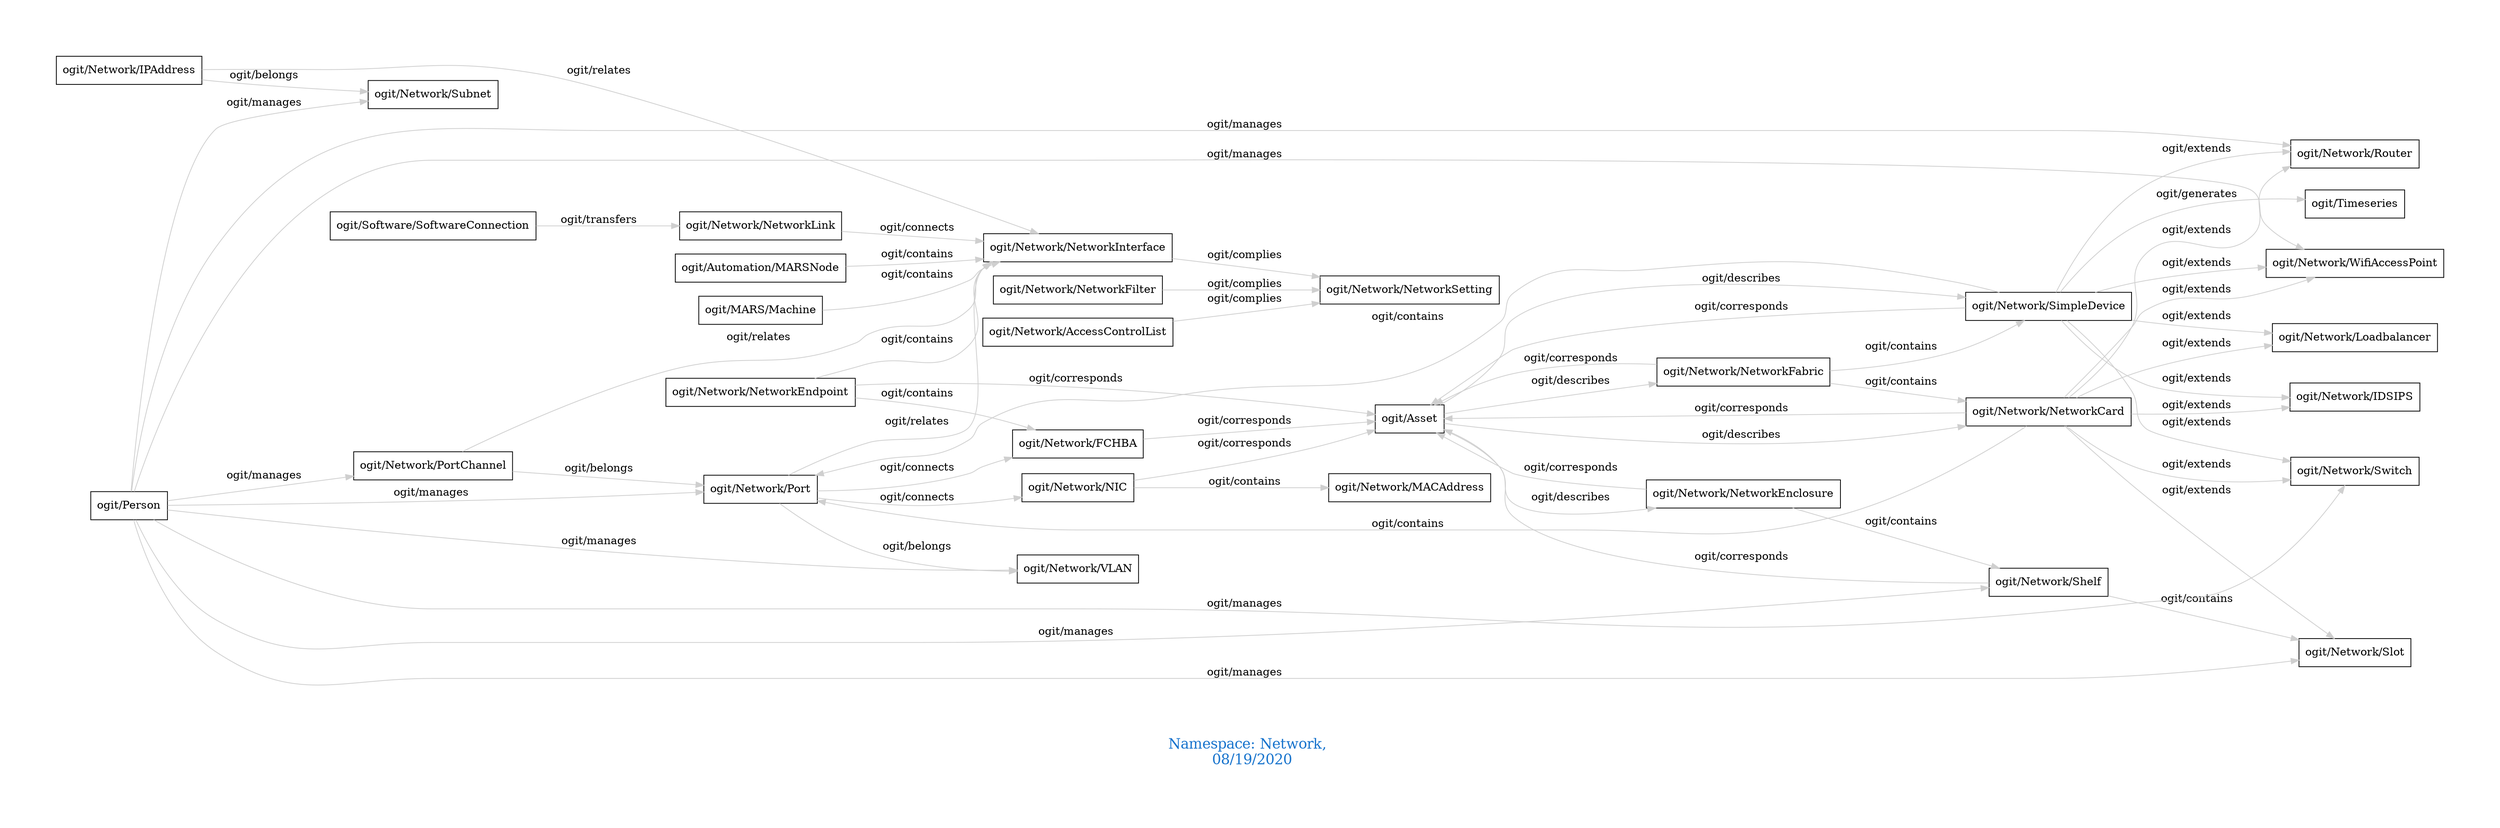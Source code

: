 digraph OGIT_ontology {
 graph [ rankdir= LR,pad=1 
fontsize = 18,
fontcolor= dodgerblue3,label = "\n\n\nNamespace: Network, \n 08/19/2020"];
node[shape=polygon];
edge [  color="gray81"];

   "ogit/Automation/MARSNode" -> "ogit/Network/NetworkInterface" [label="   ogit/contains    "];
   "ogit/MARS/Machine" -> "ogit/Network/NetworkInterface" [label="   ogit/contains    "];
   "ogit/Network/NIC" -> "ogit/Network/MACAddress" [label="   ogit/contains    "];
   "ogit/Network/NetworkCard" -> "ogit/Network/Port" [label="   ogit/contains    "];
   "ogit/Network/NetworkEnclosure" -> "ogit/Network/Shelf" [label="   ogit/contains    "];
   "ogit/Network/NetworkEndpoint" -> "ogit/Network/NetworkInterface" [label="   ogit/contains    "];
   "ogit/Network/NetworkEndpoint" -> "ogit/Network/FCHBA" [label="   ogit/contains    "];
   "ogit/Network/NetworkFabric" -> "ogit/Network/SimpleDevice" [label="   ogit/contains    "];
   "ogit/Network/NetworkFabric" -> "ogit/Network/NetworkCard" [label="   ogit/contains    "];
   "ogit/Network/Shelf" -> "ogit/Network/Slot" [label="   ogit/contains    "];
   "ogit/Network/SimpleDevice" -> "ogit/Network/Port" [label="   ogit/contains    "];
   "ogit/Person" -> "ogit/Network/WifiAccessPoint" [label="   ogit/manages    "];
   "ogit/Person" -> "ogit/Network/VLAN" [label="   ogit/manages    "];
   "ogit/Person" -> "ogit/Network/Switch" [label="   ogit/manages    "];
   "ogit/Person" -> "ogit/Network/Subnet" [label="   ogit/manages    "];
   "ogit/Person" -> "ogit/Network/Slot" [label="   ogit/manages    "];
   "ogit/Person" -> "ogit/Network/Shelf" [label="   ogit/manages    "];
   "ogit/Person" -> "ogit/Network/Router" [label="   ogit/manages    "];
   "ogit/Person" -> "ogit/Network/PortChannel" [label="   ogit/manages    "];
   "ogit/Person" -> "ogit/Network/Port" [label="   ogit/manages    "];
   "ogit/Network/SimpleDevice" -> "ogit/Timeseries" [label="   ogit/generates    "];
   "ogit/Network/NetworkCard" -> "ogit/Network/Slot" [label="   ogit/extends    "];
   "ogit/Network/NetworkCard" -> "ogit/Network/WifiAccessPoint" [label="   ogit/extends    "];
   "ogit/Network/NetworkCard" -> "ogit/Network/Switch" [label="   ogit/extends    "];
   "ogit/Network/NetworkCard" -> "ogit/Network/Router" [label="   ogit/extends    "];
   "ogit/Network/NetworkCard" -> "ogit/Network/Loadbalancer" [label="   ogit/extends    "];
   "ogit/Network/NetworkCard" -> "ogit/Network/IDSIPS" [label="   ogit/extends    "];
   "ogit/Network/SimpleDevice" -> "ogit/Network/WifiAccessPoint" [label="   ogit/extends    "];
   "ogit/Network/SimpleDevice" -> "ogit/Network/Switch" [label="   ogit/extends    "];
   "ogit/Network/SimpleDevice" -> "ogit/Network/Router" [label="   ogit/extends    "];
   "ogit/Network/SimpleDevice" -> "ogit/Network/Loadbalancer" [label="   ogit/extends    "];
   "ogit/Network/SimpleDevice" -> "ogit/Network/IDSIPS" [label="   ogit/extends    "];
   "ogit/Asset" -> "ogit/Network/SimpleDevice" [label="   ogit/describes    "];
   "ogit/Asset" -> "ogit/Network/NetworkFabric" [label="   ogit/describes    "];
   "ogit/Asset" -> "ogit/Network/NetworkEnclosure" [label="   ogit/describes    "];
   "ogit/Asset" -> "ogit/Network/NetworkCard" [label="   ogit/describes    "];
   "ogit/Network/AccessControlList" -> "ogit/Network/NetworkSetting" [label="   ogit/complies    "];
   "ogit/Network/NetworkFilter" -> "ogit/Network/NetworkSetting" [label="   ogit/complies    "];
   "ogit/Network/NetworkInterface" -> "ogit/Network/NetworkSetting" [label="   ogit/complies    "];
   "ogit/Network/NetworkLink" -> "ogit/Network/NetworkInterface" [label="   ogit/connects    "];
   "ogit/Network/Port" -> "ogit/Network/NIC" [label="   ogit/connects    "];
   "ogit/Network/Port" -> "ogit/Network/FCHBA" [label="   ogit/connects    "];
   "ogit/Network/FCHBA" -> "ogit/Asset" [label="   ogit/corresponds    "];
   "ogit/Network/NIC" -> "ogit/Asset" [label="   ogit/corresponds    "];
   "ogit/Network/NetworkCard" -> "ogit/Asset" [label="   ogit/corresponds    "];
   "ogit/Network/NetworkEnclosure" -> "ogit/Asset" [label="   ogit/corresponds    "];
   "ogit/Network/NetworkEndpoint" -> "ogit/Asset" [label="   ogit/corresponds    "];
   "ogit/Network/NetworkFabric" -> "ogit/Asset" [label="   ogit/corresponds    "];
   "ogit/Network/Shelf" -> "ogit/Asset" [label="   ogit/corresponds    "];
   "ogit/Network/SimpleDevice" -> "ogit/Asset" [label="   ogit/corresponds    "];
   "ogit/Software/SoftwareConnection" -> "ogit/Network/NetworkLink" [label="   ogit/transfers    "];
   "ogit/Network/IPAddress" -> "ogit/Network/Subnet" [label="   ogit/belongs    "];
   "ogit/Network/Port" -> "ogit/Network/VLAN" [label="   ogit/belongs    "];
   "ogit/Network/PortChannel" -> "ogit/Network/Port" [label="   ogit/belongs    "];
   "ogit/Network/IPAddress" -> "ogit/Network/NetworkInterface" [label="   ogit/relates    "];
   "ogit/Network/Port" -> "ogit/Network/NetworkInterface" [label="   ogit/relates    "];
   "ogit/Network/PortChannel" -> "ogit/Network/NetworkInterface" [label="   ogit/relates    "];
}
